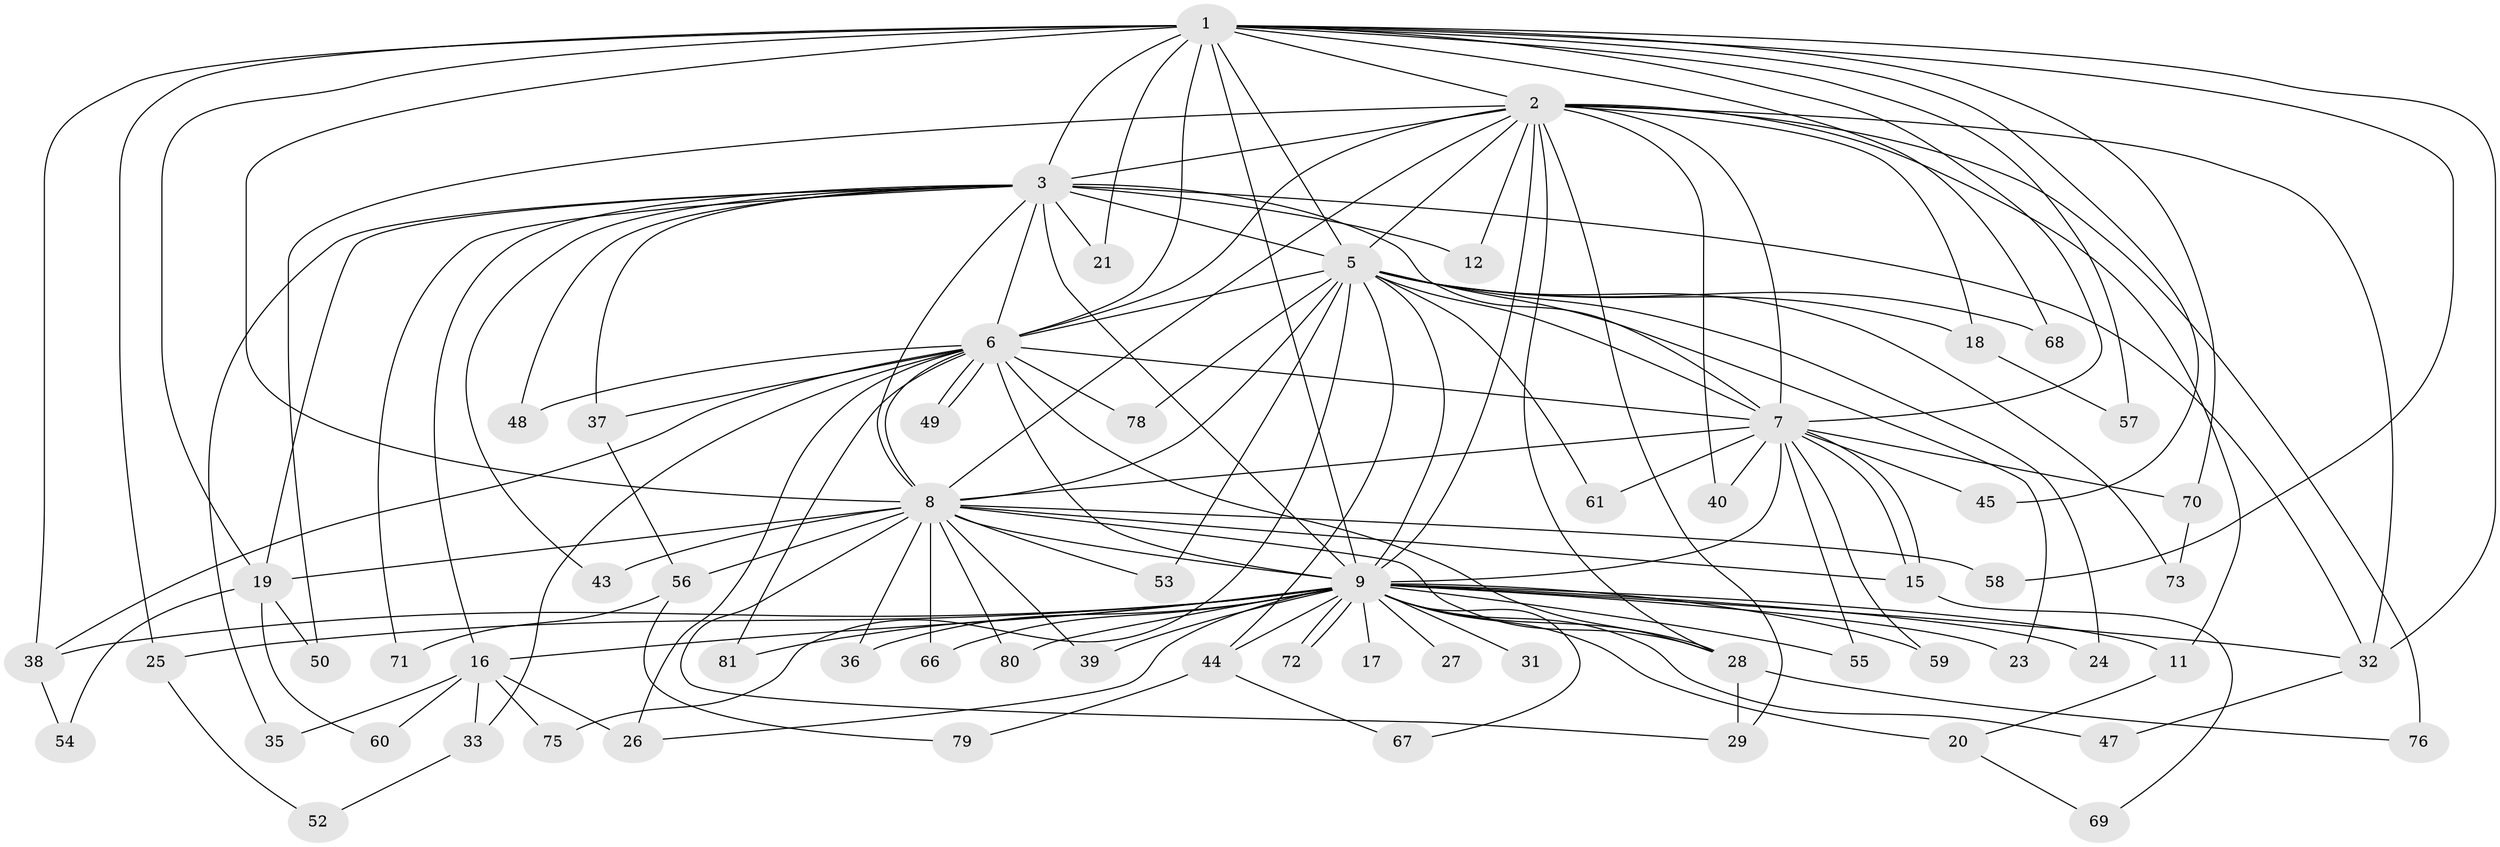 // original degree distribution, {19: 0.024691358024691357, 18: 0.024691358024691357, 13: 0.012345679012345678, 15: 0.012345679012345678, 17: 0.012345679012345678, 22: 0.012345679012345678, 26: 0.012345679012345678, 25: 0.012345679012345678, 3: 0.13580246913580246, 2: 0.6172839506172839, 4: 0.06172839506172839, 7: 0.012345679012345678, 6: 0.024691358024691357, 5: 0.024691358024691357}
// Generated by graph-tools (version 1.1) at 2025/41/03/06/25 10:41:44]
// undirected, 64 vertices, 146 edges
graph export_dot {
graph [start="1"]
  node [color=gray90,style=filled];
  1 [super="+51"];
  2 [super="+41"];
  3 [super="+4"];
  5 [super="+65"];
  6 [super="+74"];
  7 [super="+14"];
  8 [super="+13"];
  9 [super="+10"];
  11;
  12;
  15 [super="+62"];
  16 [super="+46"];
  17;
  18;
  19 [super="+63"];
  20 [super="+22"];
  21;
  23;
  24;
  25;
  26;
  27 [super="+34"];
  28 [super="+77"];
  29 [super="+30"];
  31;
  32;
  33;
  35;
  36;
  37;
  38 [super="+42"];
  39;
  40;
  43;
  44 [super="+64"];
  45;
  47;
  48;
  49;
  50;
  52;
  53;
  54;
  55;
  56;
  57;
  58;
  59;
  60;
  61;
  66;
  67;
  68;
  69;
  70;
  71;
  72;
  73;
  75;
  76;
  78;
  79;
  80;
  81;
  1 -- 2;
  1 -- 3 [weight=2];
  1 -- 5;
  1 -- 6;
  1 -- 7;
  1 -- 8;
  1 -- 9 [weight=2];
  1 -- 19;
  1 -- 21;
  1 -- 25;
  1 -- 38;
  1 -- 45;
  1 -- 57;
  1 -- 58;
  1 -- 68;
  1 -- 70;
  1 -- 32;
  2 -- 3 [weight=2];
  2 -- 5;
  2 -- 6;
  2 -- 7;
  2 -- 8;
  2 -- 9 [weight=2];
  2 -- 11;
  2 -- 12;
  2 -- 18;
  2 -- 28;
  2 -- 29;
  2 -- 40;
  2 -- 50;
  2 -- 76;
  2 -- 32;
  3 -- 5 [weight=2];
  3 -- 6 [weight=2];
  3 -- 7 [weight=2];
  3 -- 8 [weight=2];
  3 -- 9 [weight=4];
  3 -- 16;
  3 -- 43;
  3 -- 48;
  3 -- 71;
  3 -- 32;
  3 -- 35;
  3 -- 37;
  3 -- 12;
  3 -- 21;
  3 -- 19;
  5 -- 6;
  5 -- 7;
  5 -- 8 [weight=2];
  5 -- 9 [weight=2];
  5 -- 18;
  5 -- 23;
  5 -- 24;
  5 -- 44;
  5 -- 53;
  5 -- 61;
  5 -- 68;
  5 -- 73;
  5 -- 75;
  5 -- 78;
  6 -- 7;
  6 -- 8;
  6 -- 9 [weight=2];
  6 -- 26;
  6 -- 33;
  6 -- 37;
  6 -- 38;
  6 -- 48;
  6 -- 49;
  6 -- 49;
  6 -- 81;
  6 -- 28;
  6 -- 78;
  7 -- 8;
  7 -- 9 [weight=3];
  7 -- 15;
  7 -- 15;
  7 -- 40;
  7 -- 45;
  7 -- 55;
  7 -- 59;
  7 -- 61;
  7 -- 70;
  8 -- 9 [weight=3];
  8 -- 19;
  8 -- 29;
  8 -- 36;
  8 -- 39;
  8 -- 43;
  8 -- 53;
  8 -- 56;
  8 -- 58;
  8 -- 66;
  8 -- 80;
  8 -- 15;
  8 -- 28;
  9 -- 16;
  9 -- 20 [weight=2];
  9 -- 26;
  9 -- 27 [weight=3];
  9 -- 28;
  9 -- 31 [weight=2];
  9 -- 32;
  9 -- 39;
  9 -- 44 [weight=2];
  9 -- 66;
  9 -- 67;
  9 -- 72;
  9 -- 72;
  9 -- 81;
  9 -- 11;
  9 -- 80;
  9 -- 17;
  9 -- 23;
  9 -- 24;
  9 -- 25;
  9 -- 36;
  9 -- 47;
  9 -- 55;
  9 -- 59;
  9 -- 38;
  11 -- 20;
  15 -- 69;
  16 -- 33;
  16 -- 35;
  16 -- 60;
  16 -- 75;
  16 -- 26;
  18 -- 57;
  19 -- 50;
  19 -- 54;
  19 -- 60;
  20 -- 69;
  25 -- 52;
  28 -- 76;
  28 -- 29;
  32 -- 47;
  33 -- 52;
  37 -- 56;
  38 -- 54;
  44 -- 67;
  44 -- 79;
  56 -- 71;
  56 -- 79;
  70 -- 73;
}
